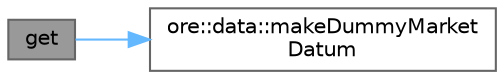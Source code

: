digraph "get"
{
 // INTERACTIVE_SVG=YES
 // LATEX_PDF_SIZE
  bgcolor="transparent";
  edge [fontname=Helvetica,fontsize=10,labelfontname=Helvetica,labelfontsize=10];
  node [fontname=Helvetica,fontsize=10,shape=box,height=0.2,width=0.4];
  rankdir="LR";
  Node1 [label="get",height=0.2,width=0.4,color="gray40", fillcolor="grey60", style="filled", fontcolor="black",tooltip="get quote by its unique name, throws if not existent, override in derived classes for performance"];
  Node1 -> Node2 [color="steelblue1",style="solid"];
  Node2 [label="ore::data::makeDummyMarket\lDatum",height=0.2,width=0.4,color="grey40", fillcolor="white", style="filled",URL="$namespaceore_1_1data.html#ad54d6392da5740836cc7336a525c67c3",tooltip=" "];
}
